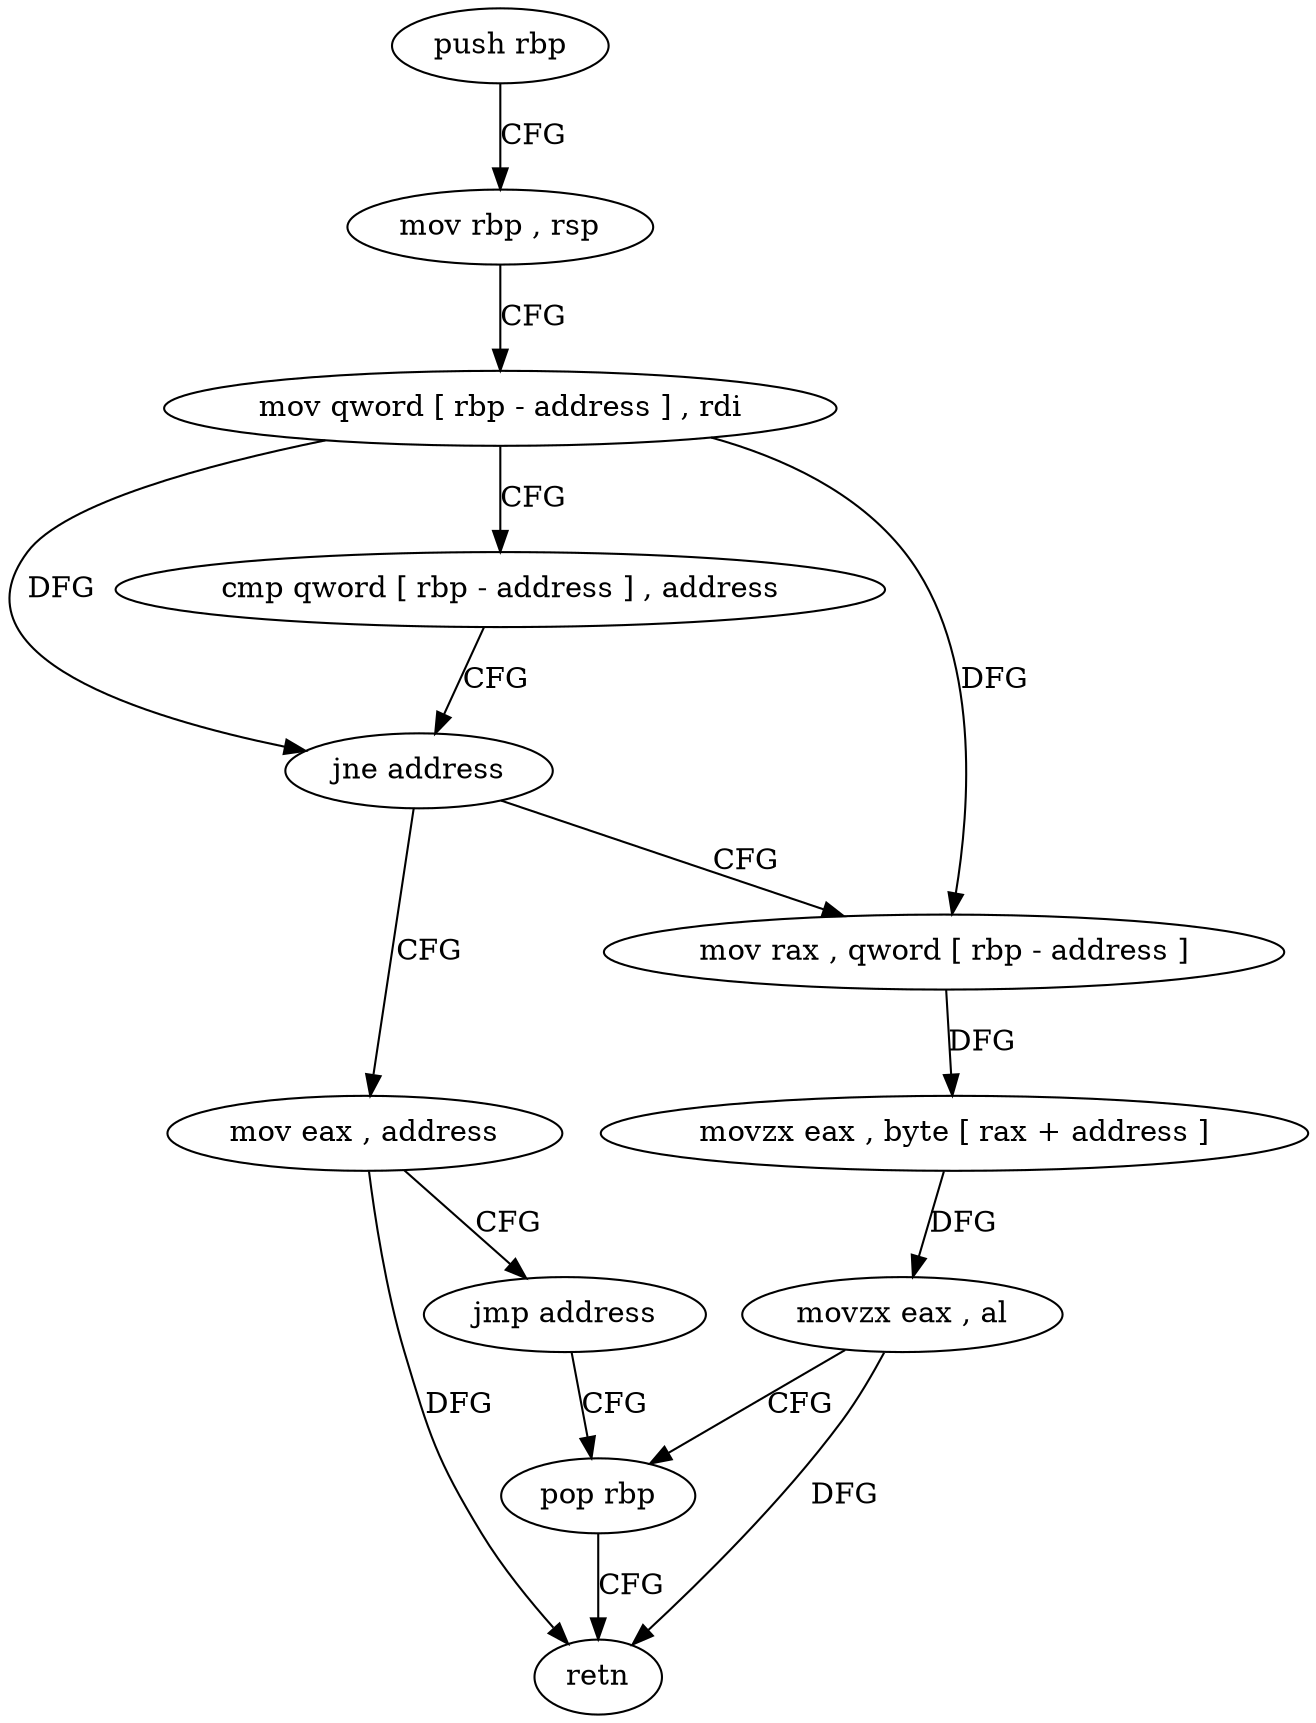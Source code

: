 digraph "func" {
"4355867" [label = "push rbp" ]
"4355868" [label = "mov rbp , rsp" ]
"4355871" [label = "mov qword [ rbp - address ] , rdi" ]
"4355875" [label = "cmp qword [ rbp - address ] , address" ]
"4355880" [label = "jne address" ]
"4355889" [label = "mov rax , qword [ rbp - address ]" ]
"4355882" [label = "mov eax , address" ]
"4355893" [label = "movzx eax , byte [ rax + address ]" ]
"4355897" [label = "movzx eax , al" ]
"4355900" [label = "pop rbp" ]
"4355887" [label = "jmp address" ]
"4355901" [label = "retn" ]
"4355867" -> "4355868" [ label = "CFG" ]
"4355868" -> "4355871" [ label = "CFG" ]
"4355871" -> "4355875" [ label = "CFG" ]
"4355871" -> "4355880" [ label = "DFG" ]
"4355871" -> "4355889" [ label = "DFG" ]
"4355875" -> "4355880" [ label = "CFG" ]
"4355880" -> "4355889" [ label = "CFG" ]
"4355880" -> "4355882" [ label = "CFG" ]
"4355889" -> "4355893" [ label = "DFG" ]
"4355882" -> "4355887" [ label = "CFG" ]
"4355882" -> "4355901" [ label = "DFG" ]
"4355893" -> "4355897" [ label = "DFG" ]
"4355897" -> "4355900" [ label = "CFG" ]
"4355897" -> "4355901" [ label = "DFG" ]
"4355900" -> "4355901" [ label = "CFG" ]
"4355887" -> "4355900" [ label = "CFG" ]
}

